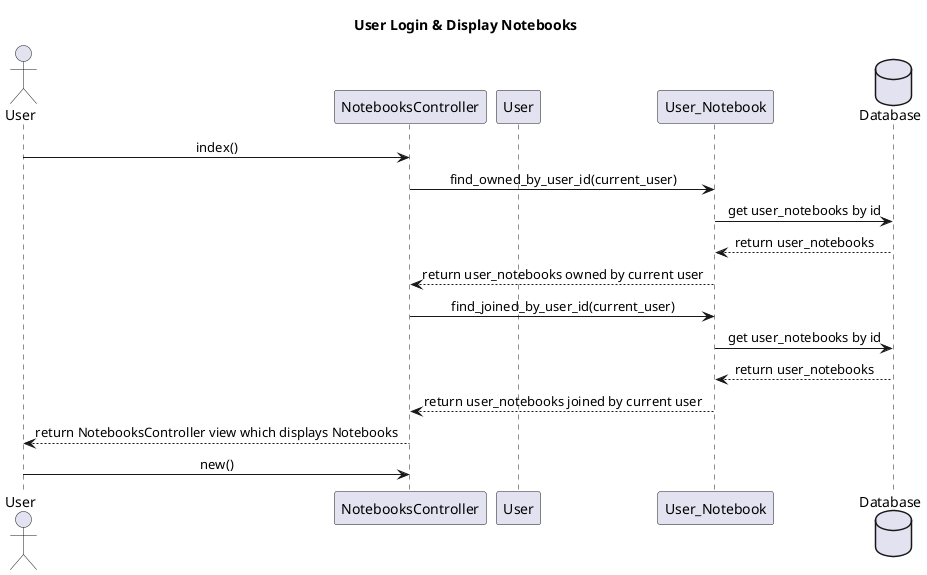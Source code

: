 @startuml Owner Create Notebook
title User Login & Display Notebooks
skinparam sequenceMessageAlign center

actor User as user
participant NotebooksController as nc
participant User as um
participant User_Notebook as unm
database Database as db

user -> nc : index()
nc -> unm : find_owned_by_user_id(current_user)
unm -> db : get user_notebooks by id
unm <-- db : return user_notebooks
nc <-- unm : return user_notebooks owned by current user
nc -> unm : find_joined_by_user_id(current_user)
unm -> db : get user_notebooks by id
unm <-- db : return user_notebooks
nc <-- unm : return user_notebooks joined by current user
user <-- nc : return NotebooksController view which displays Notebooks

user -> nc: new()

@enduml